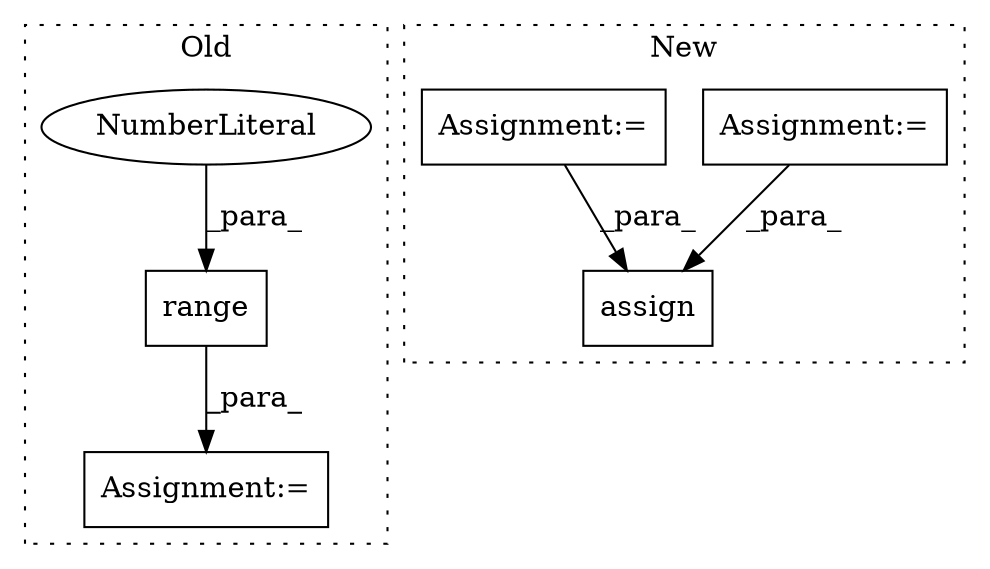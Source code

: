 digraph G {
subgraph cluster0 {
1 [label="range" a="32" s="584,591" l="6,1" shape="box"];
3 [label="Assignment:=" a="7" s="577" l="24" shape="box"];
5 [label="NumberLiteral" a="34" s="590" l="1" shape="ellipse"];
label = "Old";
style="dotted";
}
subgraph cluster1 {
2 [label="assign" a="32" s="599,613" l="7,1" shape="box"];
4 [label="Assignment:=" a="7" s="511" l="1" shape="box"];
6 [label="Assignment:=" a="7" s="444" l="1" shape="box"];
label = "New";
style="dotted";
}
1 -> 3 [label="_para_"];
4 -> 2 [label="_para_"];
5 -> 1 [label="_para_"];
6 -> 2 [label="_para_"];
}